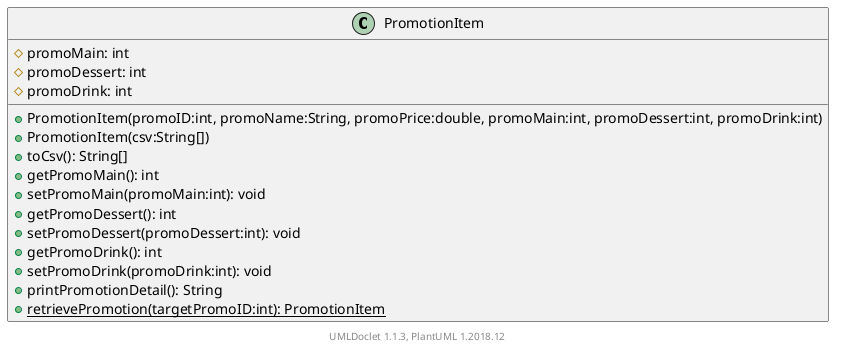 @startuml

    class PromotionItem [[../sg/edu/ntu/scse/cz2002/objects/restaurantItem/PromotionItem.html]] {
        #promoMain: int
        #promoDessert: int
        #promoDrink: int
        +PromotionItem(promoID:int, promoName:String, promoPrice:double, promoMain:int, promoDessert:int, promoDrink:int)
        +PromotionItem(csv:String[])
        +toCsv(): String[]
        +getPromoMain(): int
        +setPromoMain(promoMain:int): void
        +getPromoDessert(): int
        +setPromoDessert(promoDessert:int): void
        +getPromoDrink(): int
        +setPromoDrink(promoDrink:int): void
        +printPromotionDetail(): String
        {static} +retrievePromotion(targetPromoID:int): PromotionItem
    }


    center footer UMLDoclet 1.1.3, PlantUML 1.2018.12
@enduml
